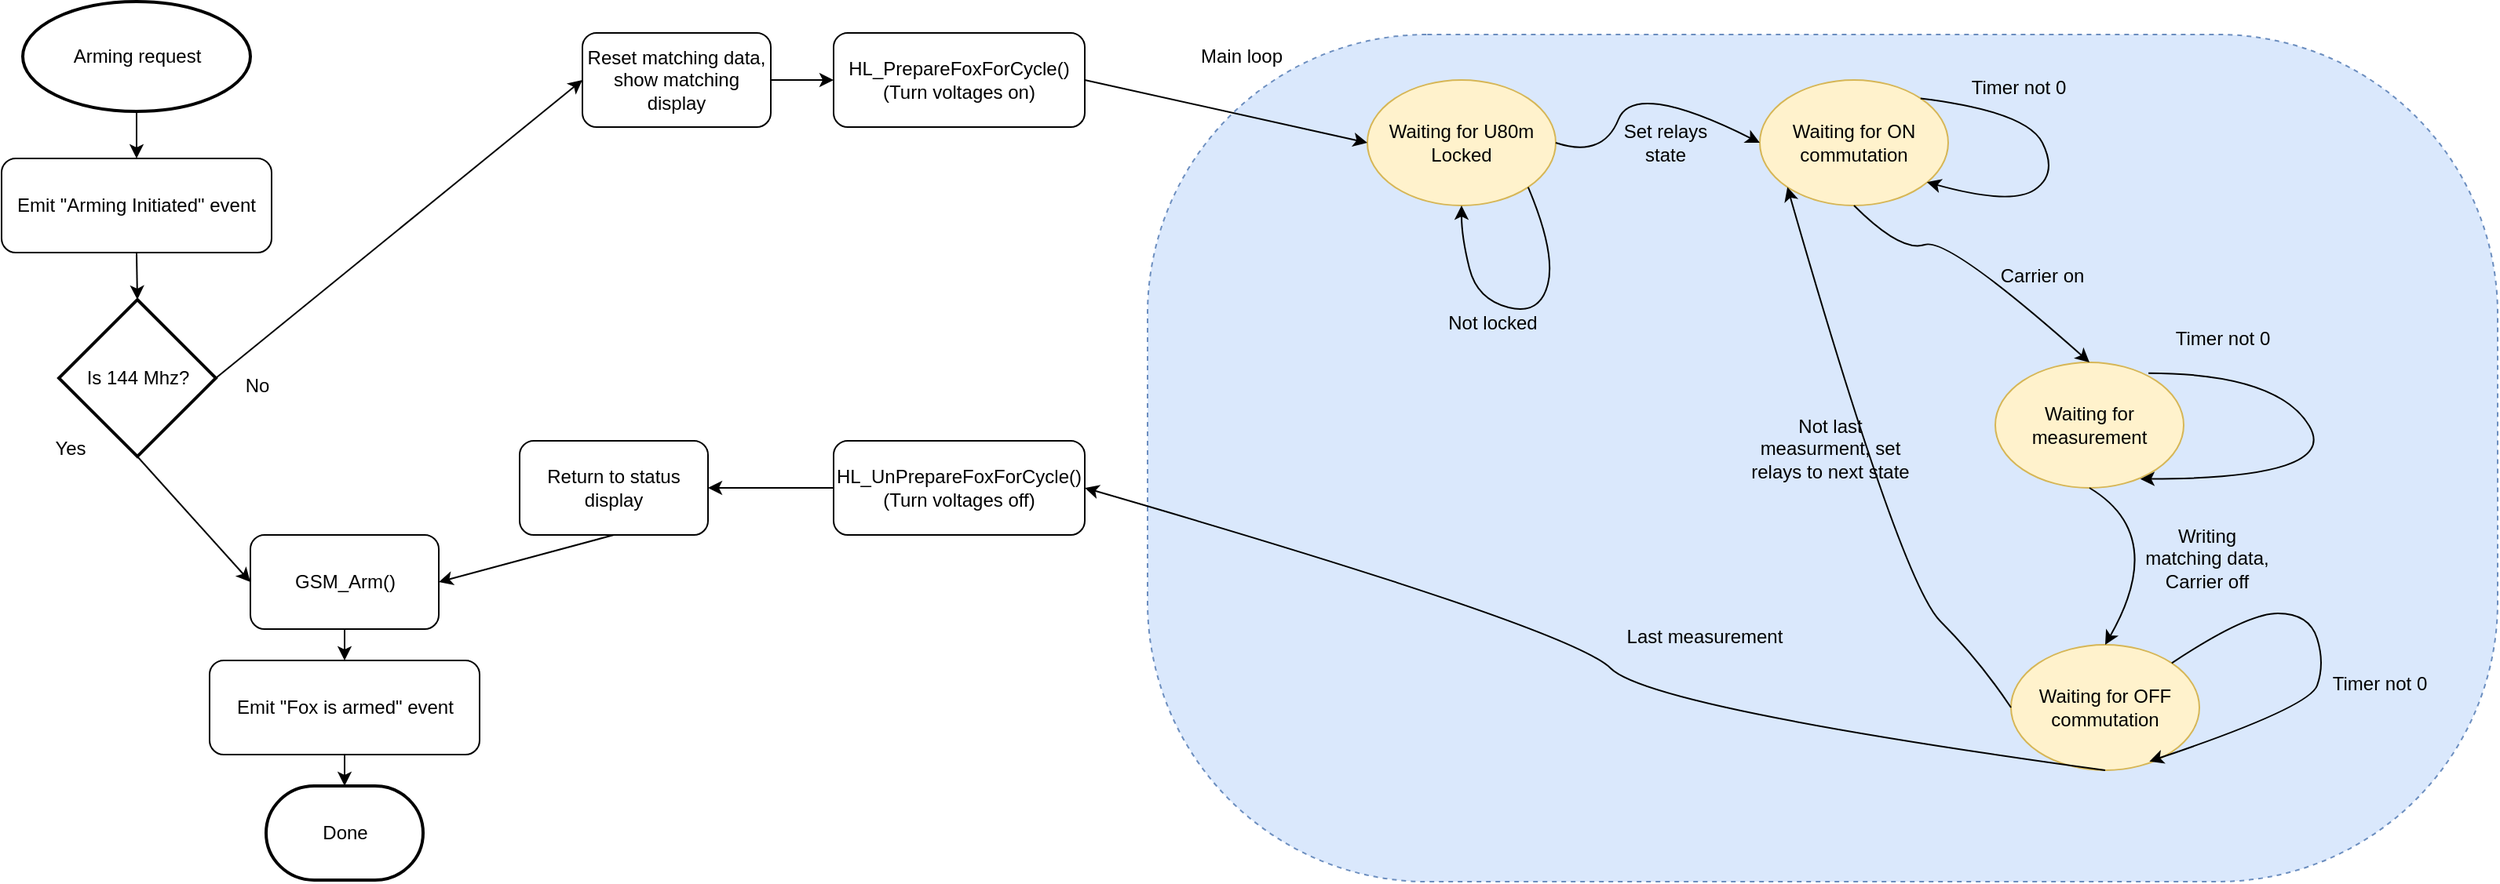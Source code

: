<mxfile version="16.0.2" type="device"><diagram id="CjeY3IVKwq3ZOeDWg1Xe" name="Page-1"><mxGraphModel dx="1102" dy="820" grid="1" gridSize="10" guides="1" tooltips="1" connect="1" arrows="1" fold="1" page="1" pageScale="1" pageWidth="850" pageHeight="1100" math="0" shadow="0"><root><mxCell id="0"/><mxCell id="1" parent="0"/><mxCell id="BZNnzroUMxUSNg9AlrTl-25" value="" style="rounded=1;whiteSpace=wrap;html=1;fillColor=#dae8fc;strokeColor=#6c8ebf;dashed=1;arcSize=33;" vertex="1" parent="1"><mxGeometry x="800" y="41" width="860" height="540" as="geometry"/></mxCell><mxCell id="BZNnzroUMxUSNg9AlrTl-1" value="Arming request" style="strokeWidth=2;html=1;shape=mxgraph.flowchart.start_1;whiteSpace=wrap;" vertex="1" parent="1"><mxGeometry x="83.5" y="20" width="145" height="70" as="geometry"/></mxCell><mxCell id="BZNnzroUMxUSNg9AlrTl-2" value="Emit &quot;Arming Initiated&quot; event" style="rounded=1;whiteSpace=wrap;html=1;" vertex="1" parent="1"><mxGeometry x="70" y="120" width="172" height="60" as="geometry"/></mxCell><mxCell id="BZNnzroUMxUSNg9AlrTl-5" value="" style="curved=1;endArrow=classic;html=1;rounded=0;entryX=0.5;entryY=0;entryDx=0;entryDy=0;" edge="1" parent="1" source="BZNnzroUMxUSNg9AlrTl-1" target="BZNnzroUMxUSNg9AlrTl-2"><mxGeometry width="50" height="50" relative="1" as="geometry"><mxPoint x="156" y="140" as="sourcePoint"/><mxPoint x="156.5" y="120" as="targetPoint"/></mxGeometry></mxCell><mxCell id="BZNnzroUMxUSNg9AlrTl-6" value="Is 144 Mhz?" style="strokeWidth=2;html=1;shape=mxgraph.flowchart.decision;whiteSpace=wrap;" vertex="1" parent="1"><mxGeometry x="106.5" y="210" width="100" height="100" as="geometry"/></mxCell><mxCell id="BZNnzroUMxUSNg9AlrTl-9" value="" style="endArrow=classic;html=1;rounded=0;entryX=0.5;entryY=0;entryDx=0;entryDy=0;entryPerimeter=0;exitX=0.5;exitY=1;exitDx=0;exitDy=0;" edge="1" parent="1" source="BZNnzroUMxUSNg9AlrTl-2" target="BZNnzroUMxUSNg9AlrTl-6"><mxGeometry width="50" height="50" relative="1" as="geometry"><mxPoint x="128.5" y="270" as="sourcePoint"/><mxPoint x="178.5" y="220" as="targetPoint"/></mxGeometry></mxCell><mxCell id="BZNnzroUMxUSNg9AlrTl-10" value="Yes" style="text;html=1;strokeColor=none;fillColor=none;align=center;verticalAlign=middle;whiteSpace=wrap;rounded=0;" vertex="1" parent="1"><mxGeometry x="83.5" y="290" width="60" height="30" as="geometry"/></mxCell><mxCell id="BZNnzroUMxUSNg9AlrTl-11" value="GSM_Arm()" style="rounded=1;whiteSpace=wrap;html=1;" vertex="1" parent="1"><mxGeometry x="228.5" y="360" width="120" height="60" as="geometry"/></mxCell><mxCell id="BZNnzroUMxUSNg9AlrTl-12" value="" style="endArrow=classic;html=1;rounded=0;exitX=0.5;exitY=1;exitDx=0;exitDy=0;exitPerimeter=0;entryX=0;entryY=0.5;entryDx=0;entryDy=0;" edge="1" parent="1" source="BZNnzroUMxUSNg9AlrTl-6" target="BZNnzroUMxUSNg9AlrTl-11"><mxGeometry width="50" height="50" relative="1" as="geometry"><mxPoint x="280" y="350" as="sourcePoint"/><mxPoint x="330" y="300" as="targetPoint"/></mxGeometry></mxCell><mxCell id="BZNnzroUMxUSNg9AlrTl-16" style="edgeStyle=orthogonalEdgeStyle;rounded=0;orthogonalLoop=1;jettySize=auto;html=1;exitX=0.5;exitY=1;exitDx=0;exitDy=0;entryX=0.5;entryY=0;entryDx=0;entryDy=0;entryPerimeter=0;" edge="1" parent="1" source="BZNnzroUMxUSNg9AlrTl-13" target="BZNnzroUMxUSNg9AlrTl-15"><mxGeometry relative="1" as="geometry"/></mxCell><mxCell id="BZNnzroUMxUSNg9AlrTl-13" value="Emit &quot;Fox is armed&quot; event" style="rounded=1;whiteSpace=wrap;html=1;" vertex="1" parent="1"><mxGeometry x="202.5" y="440" width="172" height="60" as="geometry"/></mxCell><mxCell id="BZNnzroUMxUSNg9AlrTl-14" value="" style="endArrow=classic;html=1;rounded=0;entryX=0.5;entryY=0;entryDx=0;entryDy=0;exitX=0.5;exitY=1;exitDx=0;exitDy=0;" edge="1" parent="1" source="BZNnzroUMxUSNg9AlrTl-11" target="BZNnzroUMxUSNg9AlrTl-13"><mxGeometry width="50" height="50" relative="1" as="geometry"><mxPoint x="300" y="400" as="sourcePoint"/><mxPoint x="350" y="350" as="targetPoint"/></mxGeometry></mxCell><mxCell id="BZNnzroUMxUSNg9AlrTl-15" value="Done" style="strokeWidth=2;html=1;shape=mxgraph.flowchart.terminator;whiteSpace=wrap;" vertex="1" parent="1"><mxGeometry x="238.5" y="520" width="100" height="60" as="geometry"/></mxCell><mxCell id="BZNnzroUMxUSNg9AlrTl-23" style="edgeStyle=orthogonalEdgeStyle;rounded=0;orthogonalLoop=1;jettySize=auto;html=1;exitX=1;exitY=0.5;exitDx=0;exitDy=0;entryX=0;entryY=0.5;entryDx=0;entryDy=0;" edge="1" parent="1" source="BZNnzroUMxUSNg9AlrTl-17" target="BZNnzroUMxUSNg9AlrTl-22"><mxGeometry relative="1" as="geometry"/></mxCell><mxCell id="BZNnzroUMxUSNg9AlrTl-17" value="Reset matching data, show matching display" style="rounded=1;whiteSpace=wrap;html=1;" vertex="1" parent="1"><mxGeometry x="440" y="40" width="120" height="60" as="geometry"/></mxCell><mxCell id="BZNnzroUMxUSNg9AlrTl-18" value="" style="endArrow=classic;html=1;rounded=0;exitX=1;exitY=0.5;exitDx=0;exitDy=0;exitPerimeter=0;entryX=0;entryY=0.5;entryDx=0;entryDy=0;" edge="1" parent="1" source="BZNnzroUMxUSNg9AlrTl-6" target="BZNnzroUMxUSNg9AlrTl-17"><mxGeometry width="50" height="50" relative="1" as="geometry"><mxPoint x="280" y="170" as="sourcePoint"/><mxPoint x="330" y="120" as="targetPoint"/></mxGeometry></mxCell><mxCell id="BZNnzroUMxUSNg9AlrTl-19" value="No" style="text;html=1;strokeColor=none;fillColor=none;align=center;verticalAlign=middle;whiteSpace=wrap;rounded=0;" vertex="1" parent="1"><mxGeometry x="202.5" y="250" width="60" height="30" as="geometry"/></mxCell><mxCell id="BZNnzroUMxUSNg9AlrTl-20" value="Return to status display" style="rounded=1;whiteSpace=wrap;html=1;" vertex="1" parent="1"><mxGeometry x="400" y="300" width="120" height="60" as="geometry"/></mxCell><mxCell id="BZNnzroUMxUSNg9AlrTl-21" value="" style="endArrow=classic;html=1;rounded=0;exitX=0.5;exitY=1;exitDx=0;exitDy=0;entryX=1;entryY=0.5;entryDx=0;entryDy=0;" edge="1" parent="1" source="BZNnzroUMxUSNg9AlrTl-20" target="BZNnzroUMxUSNg9AlrTl-11"><mxGeometry width="50" height="50" relative="1" as="geometry"><mxPoint x="450" y="430" as="sourcePoint"/><mxPoint x="500" y="380" as="targetPoint"/></mxGeometry></mxCell><mxCell id="BZNnzroUMxUSNg9AlrTl-22" value="HL_PrepareFoxForCycle()&lt;br&gt;(Turn voltages on)" style="rounded=1;whiteSpace=wrap;html=1;" vertex="1" parent="1"><mxGeometry x="600" y="40" width="160" height="60" as="geometry"/></mxCell><mxCell id="BZNnzroUMxUSNg9AlrTl-24" value="Waiting for U80m Locked" style="ellipse;whiteSpace=wrap;html=1;fillColor=#fff2cc;strokeColor=#d6b656;" vertex="1" parent="1"><mxGeometry x="940" y="70" width="120" height="80" as="geometry"/></mxCell><mxCell id="BZNnzroUMxUSNg9AlrTl-26" value="" style="endArrow=classic;html=1;rounded=0;exitX=1;exitY=0.5;exitDx=0;exitDy=0;entryX=0;entryY=0.5;entryDx=0;entryDy=0;" edge="1" parent="1" source="BZNnzroUMxUSNg9AlrTl-22" target="BZNnzroUMxUSNg9AlrTl-24"><mxGeometry width="50" height="50" relative="1" as="geometry"><mxPoint x="1000" y="280" as="sourcePoint"/><mxPoint x="1050" y="230" as="targetPoint"/></mxGeometry></mxCell><mxCell id="BZNnzroUMxUSNg9AlrTl-27" value="Main loop" style="text;html=1;strokeColor=none;fillColor=none;align=center;verticalAlign=middle;whiteSpace=wrap;rounded=0;dashed=1;" vertex="1" parent="1"><mxGeometry x="830" y="40" width="60" height="30" as="geometry"/></mxCell><mxCell id="BZNnzroUMxUSNg9AlrTl-28" value="" style="curved=1;endArrow=classic;html=1;rounded=0;exitX=1;exitY=1;exitDx=0;exitDy=0;" edge="1" parent="1" source="BZNnzroUMxUSNg9AlrTl-24" target="BZNnzroUMxUSNg9AlrTl-24"><mxGeometry width="50" height="50" relative="1" as="geometry"><mxPoint x="1000" y="220" as="sourcePoint"/><mxPoint x="1050" y="170" as="targetPoint"/><Array as="points"><mxPoint x="1060" y="180"/><mxPoint x="1050" y="220"/><mxPoint x="1010" y="210"/><mxPoint x="1000" y="170"/></Array></mxGeometry></mxCell><mxCell id="BZNnzroUMxUSNg9AlrTl-29" value="Not locked" style="text;html=1;strokeColor=none;fillColor=none;align=center;verticalAlign=middle;whiteSpace=wrap;rounded=0;dashed=1;" vertex="1" parent="1"><mxGeometry x="990" y="210" width="60" height="30" as="geometry"/></mxCell><mxCell id="BZNnzroUMxUSNg9AlrTl-30" value="Waiting for ON commutation" style="ellipse;whiteSpace=wrap;html=1;fillColor=#fff2cc;strokeColor=#d6b656;" vertex="1" parent="1"><mxGeometry x="1190" y="70" width="120" height="80" as="geometry"/></mxCell><mxCell id="BZNnzroUMxUSNg9AlrTl-32" value="" style="curved=1;endArrow=classic;html=1;rounded=0;exitX=1;exitY=0.5;exitDx=0;exitDy=0;entryX=0;entryY=0.5;entryDx=0;entryDy=0;" edge="1" parent="1" source="BZNnzroUMxUSNg9AlrTl-24" target="BZNnzroUMxUSNg9AlrTl-30"><mxGeometry width="50" height="50" relative="1" as="geometry"><mxPoint x="1070" y="120" as="sourcePoint"/><mxPoint x="1120" y="70" as="targetPoint"/><Array as="points"><mxPoint x="1090" y="120"/><mxPoint x="1110" y="70"/></Array></mxGeometry></mxCell><mxCell id="BZNnzroUMxUSNg9AlrTl-33" value="Set relays state" style="text;html=1;strokeColor=none;fillColor=none;align=center;verticalAlign=middle;whiteSpace=wrap;rounded=0;dashed=1;" vertex="1" parent="1"><mxGeometry x="1100" y="95" width="60" height="30" as="geometry"/></mxCell><mxCell id="BZNnzroUMxUSNg9AlrTl-34" value="" style="curved=1;endArrow=classic;html=1;rounded=0;exitX=1;exitY=0;exitDx=0;exitDy=0;entryX=0.887;entryY=0.814;entryDx=0;entryDy=0;entryPerimeter=0;" edge="1" parent="1" source="BZNnzroUMxUSNg9AlrTl-30" target="BZNnzroUMxUSNg9AlrTl-30"><mxGeometry width="50" height="50" relative="1" as="geometry"><mxPoint x="1240" y="190" as="sourcePoint"/><mxPoint x="1290" y="140" as="targetPoint"/><Array as="points"><mxPoint x="1360" y="90"/><mxPoint x="1380" y="130"/><mxPoint x="1350" y="150"/></Array></mxGeometry></mxCell><mxCell id="BZNnzroUMxUSNg9AlrTl-35" value="Timer not 0" style="text;html=1;strokeColor=none;fillColor=none;align=center;verticalAlign=middle;whiteSpace=wrap;rounded=0;dashed=1;" vertex="1" parent="1"><mxGeometry x="1320" y="60" width="70" height="30" as="geometry"/></mxCell><mxCell id="BZNnzroUMxUSNg9AlrTl-36" value="Waiting for measurement" style="ellipse;whiteSpace=wrap;html=1;fillColor=#fff2cc;strokeColor=#d6b656;" vertex="1" parent="1"><mxGeometry x="1340" y="250" width="120" height="80" as="geometry"/></mxCell><mxCell id="BZNnzroUMxUSNg9AlrTl-37" value="" style="curved=1;endArrow=classic;html=1;rounded=0;entryX=0.5;entryY=0;entryDx=0;entryDy=0;exitX=0.5;exitY=1;exitDx=0;exitDy=0;" edge="1" parent="1" source="BZNnzroUMxUSNg9AlrTl-30" target="BZNnzroUMxUSNg9AlrTl-36"><mxGeometry width="50" height="50" relative="1" as="geometry"><mxPoint x="1240" y="180" as="sourcePoint"/><mxPoint x="1290" y="130" as="targetPoint"/><Array as="points"><mxPoint x="1280" y="180"/><mxPoint x="1310" y="170"/></Array></mxGeometry></mxCell><mxCell id="BZNnzroUMxUSNg9AlrTl-38" value="Carrier on" style="text;html=1;strokeColor=none;fillColor=none;align=center;verticalAlign=middle;whiteSpace=wrap;rounded=0;dashed=1;" vertex="1" parent="1"><mxGeometry x="1340" y="180" width="60" height="30" as="geometry"/></mxCell><mxCell id="BZNnzroUMxUSNg9AlrTl-40" value="" style="curved=1;endArrow=classic;html=1;rounded=0;entryX=0.77;entryY=0.929;entryDx=0;entryDy=0;entryPerimeter=0;exitX=0.813;exitY=0.086;exitDx=0;exitDy=0;exitPerimeter=0;" edge="1" parent="1" source="BZNnzroUMxUSNg9AlrTl-36" target="BZNnzroUMxUSNg9AlrTl-36"><mxGeometry width="50" height="50" relative="1" as="geometry"><mxPoint x="1410" y="280" as="sourcePoint"/><mxPoint x="1460" y="230" as="targetPoint"/><Array as="points"><mxPoint x="1520" y="257"/><mxPoint x="1560" y="324"/></Array></mxGeometry></mxCell><mxCell id="BZNnzroUMxUSNg9AlrTl-41" value="Timer not 0" style="text;html=1;strokeColor=none;fillColor=none;align=center;verticalAlign=middle;whiteSpace=wrap;rounded=0;dashed=1;" vertex="1" parent="1"><mxGeometry x="1450" y="220" width="70" height="30" as="geometry"/></mxCell><mxCell id="BZNnzroUMxUSNg9AlrTl-42" value="Waiting for OFF commutation" style="ellipse;whiteSpace=wrap;html=1;fillColor=#fff2cc;strokeColor=#d6b656;" vertex="1" parent="1"><mxGeometry x="1350" y="430" width="120" height="80" as="geometry"/></mxCell><mxCell id="BZNnzroUMxUSNg9AlrTl-43" value="" style="curved=1;endArrow=classic;html=1;rounded=0;exitX=0.5;exitY=1;exitDx=0;exitDy=0;entryX=0.5;entryY=0;entryDx=0;entryDy=0;" edge="1" parent="1" source="BZNnzroUMxUSNg9AlrTl-36" target="BZNnzroUMxUSNg9AlrTl-42"><mxGeometry width="50" height="50" relative="1" as="geometry"><mxPoint x="1400" y="360" as="sourcePoint"/><mxPoint x="1450" y="310" as="targetPoint"/><Array as="points"><mxPoint x="1450" y="360"/></Array></mxGeometry></mxCell><mxCell id="BZNnzroUMxUSNg9AlrTl-44" value="Writing matching data, Carrier off" style="text;html=1;strokeColor=none;fillColor=none;align=center;verticalAlign=middle;whiteSpace=wrap;rounded=0;dashed=1;" vertex="1" parent="1"><mxGeometry x="1430" y="350" width="90" height="50" as="geometry"/></mxCell><mxCell id="BZNnzroUMxUSNg9AlrTl-45" value="" style="curved=1;endArrow=classic;html=1;rounded=0;exitX=1;exitY=0;exitDx=0;exitDy=0;entryX=0.735;entryY=0.929;entryDx=0;entryDy=0;entryPerimeter=0;" edge="1" parent="1" source="BZNnzroUMxUSNg9AlrTl-42" target="BZNnzroUMxUSNg9AlrTl-42"><mxGeometry width="50" height="50" relative="1" as="geometry"><mxPoint x="1400" y="350" as="sourcePoint"/><mxPoint x="1450" y="300" as="targetPoint"/><Array as="points"><mxPoint x="1500" y="410"/><mxPoint x="1540" y="410"/><mxPoint x="1550" y="442"/><mxPoint x="1540" y="470"/></Array></mxGeometry></mxCell><mxCell id="BZNnzroUMxUSNg9AlrTl-46" value="Timer not 0" style="text;html=1;strokeColor=none;fillColor=none;align=center;verticalAlign=middle;whiteSpace=wrap;rounded=0;dashed=1;" vertex="1" parent="1"><mxGeometry x="1550" y="440" width="70" height="30" as="geometry"/></mxCell><mxCell id="BZNnzroUMxUSNg9AlrTl-47" value="" style="curved=1;endArrow=classic;html=1;rounded=0;exitX=0;exitY=0.5;exitDx=0;exitDy=0;entryX=0;entryY=1;entryDx=0;entryDy=0;" edge="1" parent="1" source="BZNnzroUMxUSNg9AlrTl-42" target="BZNnzroUMxUSNg9AlrTl-30"><mxGeometry width="50" height="50" relative="1" as="geometry"><mxPoint x="1280" y="440" as="sourcePoint"/><mxPoint x="1330" y="390" as="targetPoint"/><Array as="points"><mxPoint x="1330" y="440"/><mxPoint x="1280" y="390"/></Array></mxGeometry></mxCell><mxCell id="BZNnzroUMxUSNg9AlrTl-48" value="Not last measurment, set relays to next state" style="text;html=1;strokeColor=none;fillColor=none;align=center;verticalAlign=middle;whiteSpace=wrap;rounded=0;dashed=1;" vertex="1" parent="1"><mxGeometry x="1180" y="280" width="110" height="50" as="geometry"/></mxCell><mxCell id="BZNnzroUMxUSNg9AlrTl-50" style="edgeStyle=orthogonalEdgeStyle;rounded=0;orthogonalLoop=1;jettySize=auto;html=1;exitX=0;exitY=0.5;exitDx=0;exitDy=0;entryX=1;entryY=0.5;entryDx=0;entryDy=0;" edge="1" parent="1" source="BZNnzroUMxUSNg9AlrTl-49" target="BZNnzroUMxUSNg9AlrTl-20"><mxGeometry relative="1" as="geometry"/></mxCell><mxCell id="BZNnzroUMxUSNg9AlrTl-49" value="HL_UnPrepareFoxForCycle()&lt;br&gt;(Turn voltages off)" style="rounded=1;whiteSpace=wrap;html=1;" vertex="1" parent="1"><mxGeometry x="600" y="300" width="160" height="60" as="geometry"/></mxCell><mxCell id="BZNnzroUMxUSNg9AlrTl-51" value="" style="curved=1;endArrow=classic;html=1;rounded=0;entryX=1;entryY=0.5;entryDx=0;entryDy=0;exitX=0.5;exitY=1;exitDx=0;exitDy=0;" edge="1" parent="1" source="BZNnzroUMxUSNg9AlrTl-42" target="BZNnzroUMxUSNg9AlrTl-49"><mxGeometry width="50" height="50" relative="1" as="geometry"><mxPoint x="1070" y="470" as="sourcePoint"/><mxPoint x="1120" y="420" as="targetPoint"/><Array as="points"><mxPoint x="1120" y="470"/><mxPoint x="1070" y="420"/></Array></mxGeometry></mxCell><mxCell id="BZNnzroUMxUSNg9AlrTl-52" value="Last measurement" style="text;html=1;strokeColor=none;fillColor=none;align=center;verticalAlign=middle;whiteSpace=wrap;rounded=0;dashed=1;" vertex="1" parent="1"><mxGeometry x="1100" y="410" width="110" height="30" as="geometry"/></mxCell></root></mxGraphModel></diagram></mxfile>